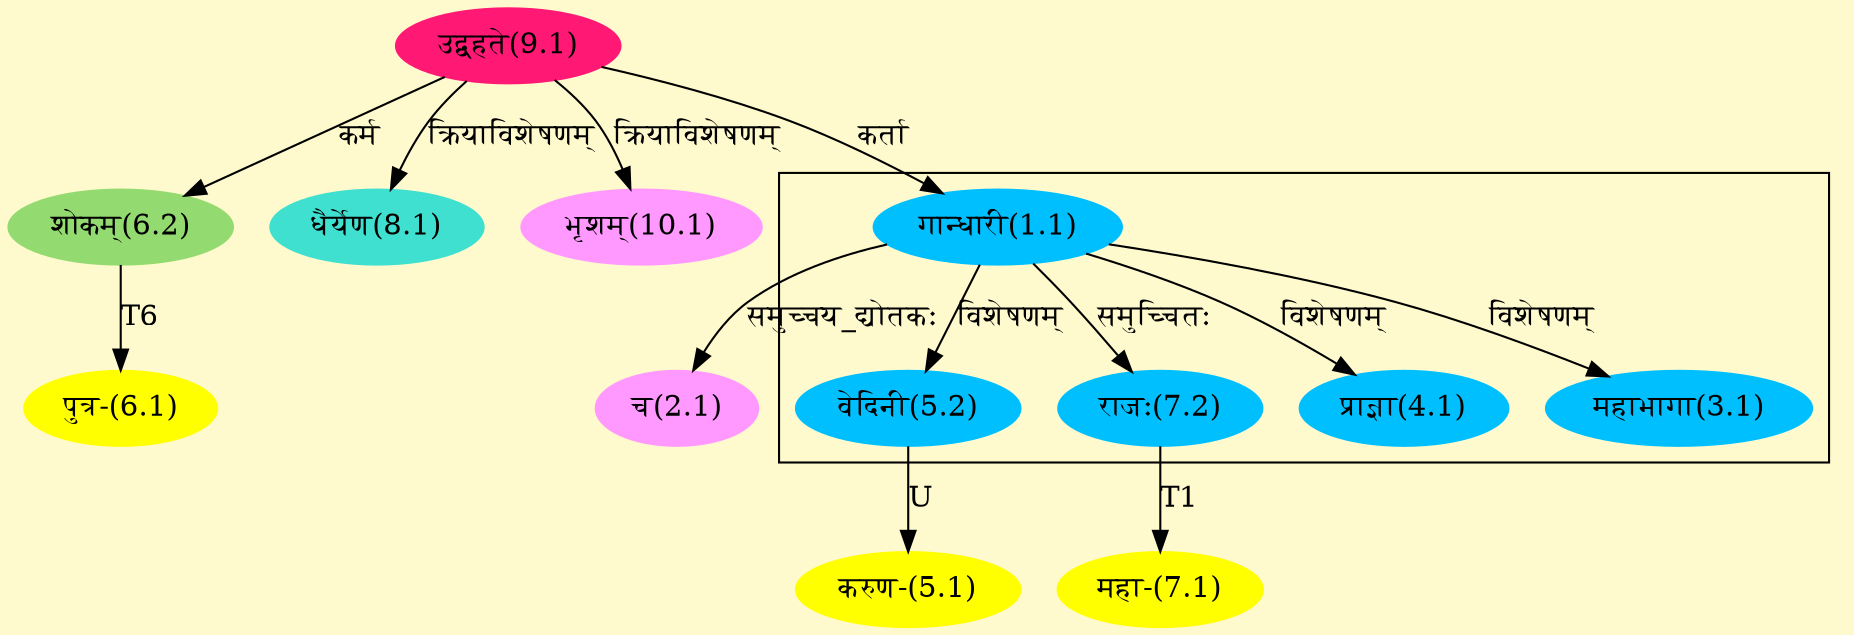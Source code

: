 digraph G{
rankdir=BT;
 compound=true;
 bgcolor="lemonchiffon1";

subgraph cluster_1{
Node3_1 [style=filled, color="#00BFFF" label = "महाभागा(3.1)"]
Node1_1 [style=filled, color="#00BFFF" label = "गान्धारी(1.1)"]
Node4_1 [style=filled, color="#00BFFF" label = "प्राज्ञा(4.1)"]
Node5_2 [style=filled, color="#00BFFF" label = "वेदिनी(5.2)"]
Node7_2 [style=filled, color="#00BFFF" label = "राजः(7.2)"]

}
Node1_1 [style=filled, color="#00BFFF" label = "गान्धारी(1.1)"]
Node9_1 [style=filled, color="#FF1975" label = "उद्वहते(9.1)"]
Node2_1 [style=filled, color="#FF99FF" label = "च(2.1)"]
Node5_1 [style=filled, color="#FFFF00" label = "करुण-(5.1)"]
Node5_2 [style=filled, color="#00BFFF" label = "वेदिनी(5.2)"]
Node6_1 [style=filled, color="#FFFF00" label = "पुत्र-(6.1)"]
Node6_2 [style=filled, color="#93DB70" label = "शोकम्(6.2)"]
Node7_1 [style=filled, color="#FFFF00" label = "महा-(7.1)"]
Node7_2 [style=filled, color="#00BFFF" label = "राजः(7.2)"]
Node8_1 [style=filled, color="#40E0D0" label = "धैर्येण(8.1)"]
Node [style=filled, color="" label = "()"]
Node10_1 [style=filled, color="#FF99FF" label = "भृशम्(10.1)"]
/* Start of Relations section */

Node1_1 -> Node9_1 [  label="कर्ता"  dir="back" ]
Node2_1 -> Node1_1 [  label="समुच्चय_द्योतकः"  dir="back" ]
Node3_1 -> Node1_1 [  label="विशेषणम्"  dir="back" ]
Node4_1 -> Node1_1 [  label="विशेषणम्"  dir="back" ]
Node5_1 -> Node5_2 [  label="U"  dir="back" ]
Node5_2 -> Node1_1 [  label="विशेषणम्"  dir="back" ]
Node6_1 -> Node6_2 [  label="T6"  dir="back" ]
Node6_2 -> Node9_1 [  label="कर्म"  dir="back" ]
Node7_1 -> Node7_2 [  label="T1"  dir="back" ]
Node7_2 -> Node1_1 [  label="समुच्चितः"  dir="back" ]
Node8_1 -> Node9_1 [  label="क्रियाविशेषणम्"  dir="back" ]
Node10_1 -> Node9_1 [  label="क्रियाविशेषणम्"  dir="back" ]
}
